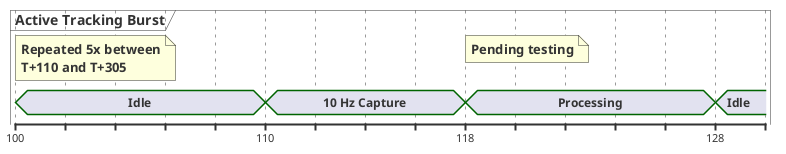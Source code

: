 @startuml infratracker

concise "Active Tracking Burst" as I


@100
I is "Idle"
note top of I : Repeated 5x between\nT+110 and T+305

@110
I is "10 Hz Capture"

@+8
I is "Processing"
note top of I : Pending testing

@+10
I is "Idle"


@enduml